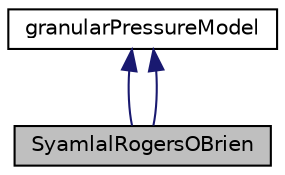 digraph "SyamlalRogersOBrien"
{
  bgcolor="transparent";
  edge [fontname="Helvetica",fontsize="10",labelfontname="Helvetica",labelfontsize="10"];
  node [fontname="Helvetica",fontsize="10",shape=record];
  Node1 [label="SyamlalRogersOBrien",height=0.2,width=0.4,color="black", fillcolor="grey75", style="filled", fontcolor="black"];
  Node2 -> Node1 [dir="back",color="midnightblue",fontsize="10",style="solid",fontname="Helvetica"];
  Node2 [label="granularPressureModel",height=0.2,width=0.4,color="black",URL="$a00954.html"];
  Node2 -> Node1 [dir="back",color="midnightblue",fontsize="10",style="solid",fontname="Helvetica"];
}
